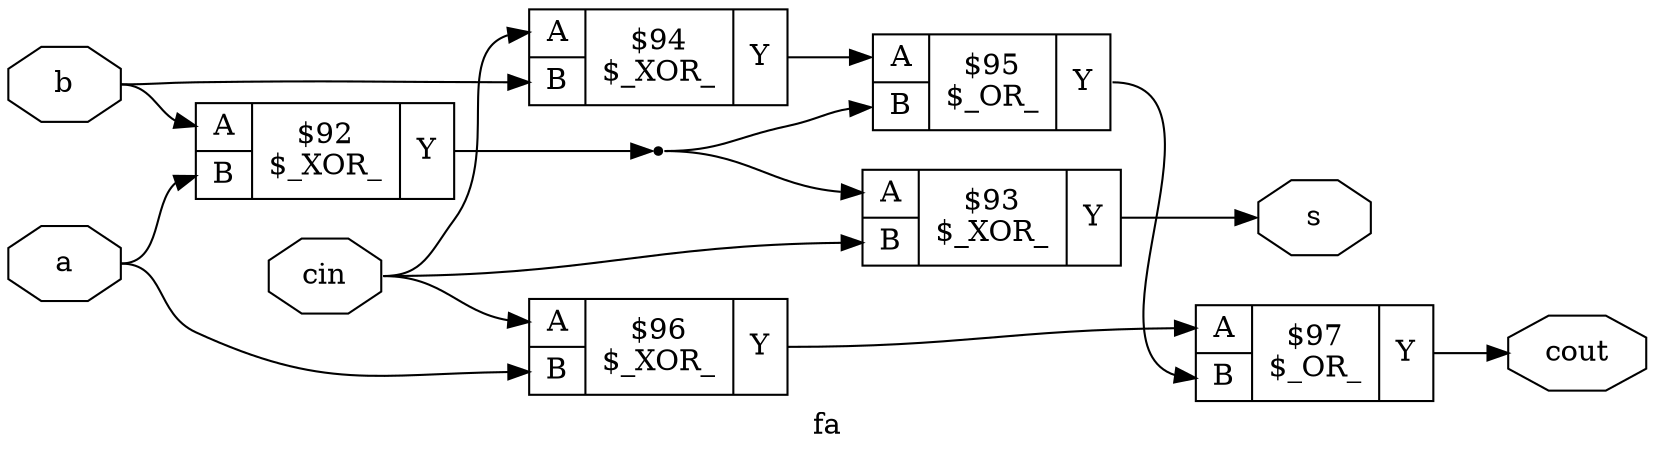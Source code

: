 digraph "fa" {
label="fa";
rankdir="LR";
remincross=true;
n5 [ shape=octagon, label="a", color="black", fontcolor="black" ];
n6 [ shape=octagon, label="b", color="black", fontcolor="black" ];
n7 [ shape=octagon, label="cin", color="black", fontcolor="black" ];
n8 [ shape=octagon, label="cout", color="black", fontcolor="black" ];
n9 [ shape=octagon, label="s", color="black", fontcolor="black" ];
c13 [ shape=record, label="{{<p10> A|<p11> B}|$92\n$_XOR_|{<p12> Y}}",  ];
c14 [ shape=record, label="{{<p10> A|<p11> B}|$93\n$_XOR_|{<p12> Y}}",  ];
c15 [ shape=record, label="{{<p10> A|<p11> B}|$94\n$_XOR_|{<p12> Y}}",  ];
c16 [ shape=record, label="{{<p10> A|<p11> B}|$95\n$_OR_|{<p12> Y}}",  ];
c17 [ shape=record, label="{{<p10> A|<p11> B}|$96\n$_XOR_|{<p12> Y}}",  ];
c18 [ shape=record, label="{{<p10> A|<p11> B}|$97\n$_OR_|{<p12> Y}}",  ];
c17:p12:e -> c18:p10:w [color="black", fontcolor="black", label=""];
n2 [ shape=point ];
c13:p12:e -> n2:w [color="black", fontcolor="black", label=""];
n2:e -> c14:p10:w [color="black", fontcolor="black", label=""];
n2:e -> c16:p11:w [color="black", fontcolor="black", label=""];
c15:p12:e -> c16:p10:w [color="black", fontcolor="black", label=""];
c16:p12:e -> c18:p11:w [color="black", fontcolor="black", label=""];
n5:e -> c13:p11:w [color="black", fontcolor="black", label=""];
n5:e -> c17:p11:w [color="black", fontcolor="black", label=""];
n6:e -> c13:p10:w [color="black", fontcolor="black", label=""];
n6:e -> c15:p11:w [color="black", fontcolor="black", label=""];
n7:e -> c14:p11:w [color="black", fontcolor="black", label=""];
n7:e -> c15:p10:w [color="black", fontcolor="black", label=""];
n7:e -> c17:p10:w [color="black", fontcolor="black", label=""];
c18:p12:e -> n8:w [color="black", fontcolor="black", label=""];
c14:p12:e -> n9:w [color="black", fontcolor="black", label=""];
}

